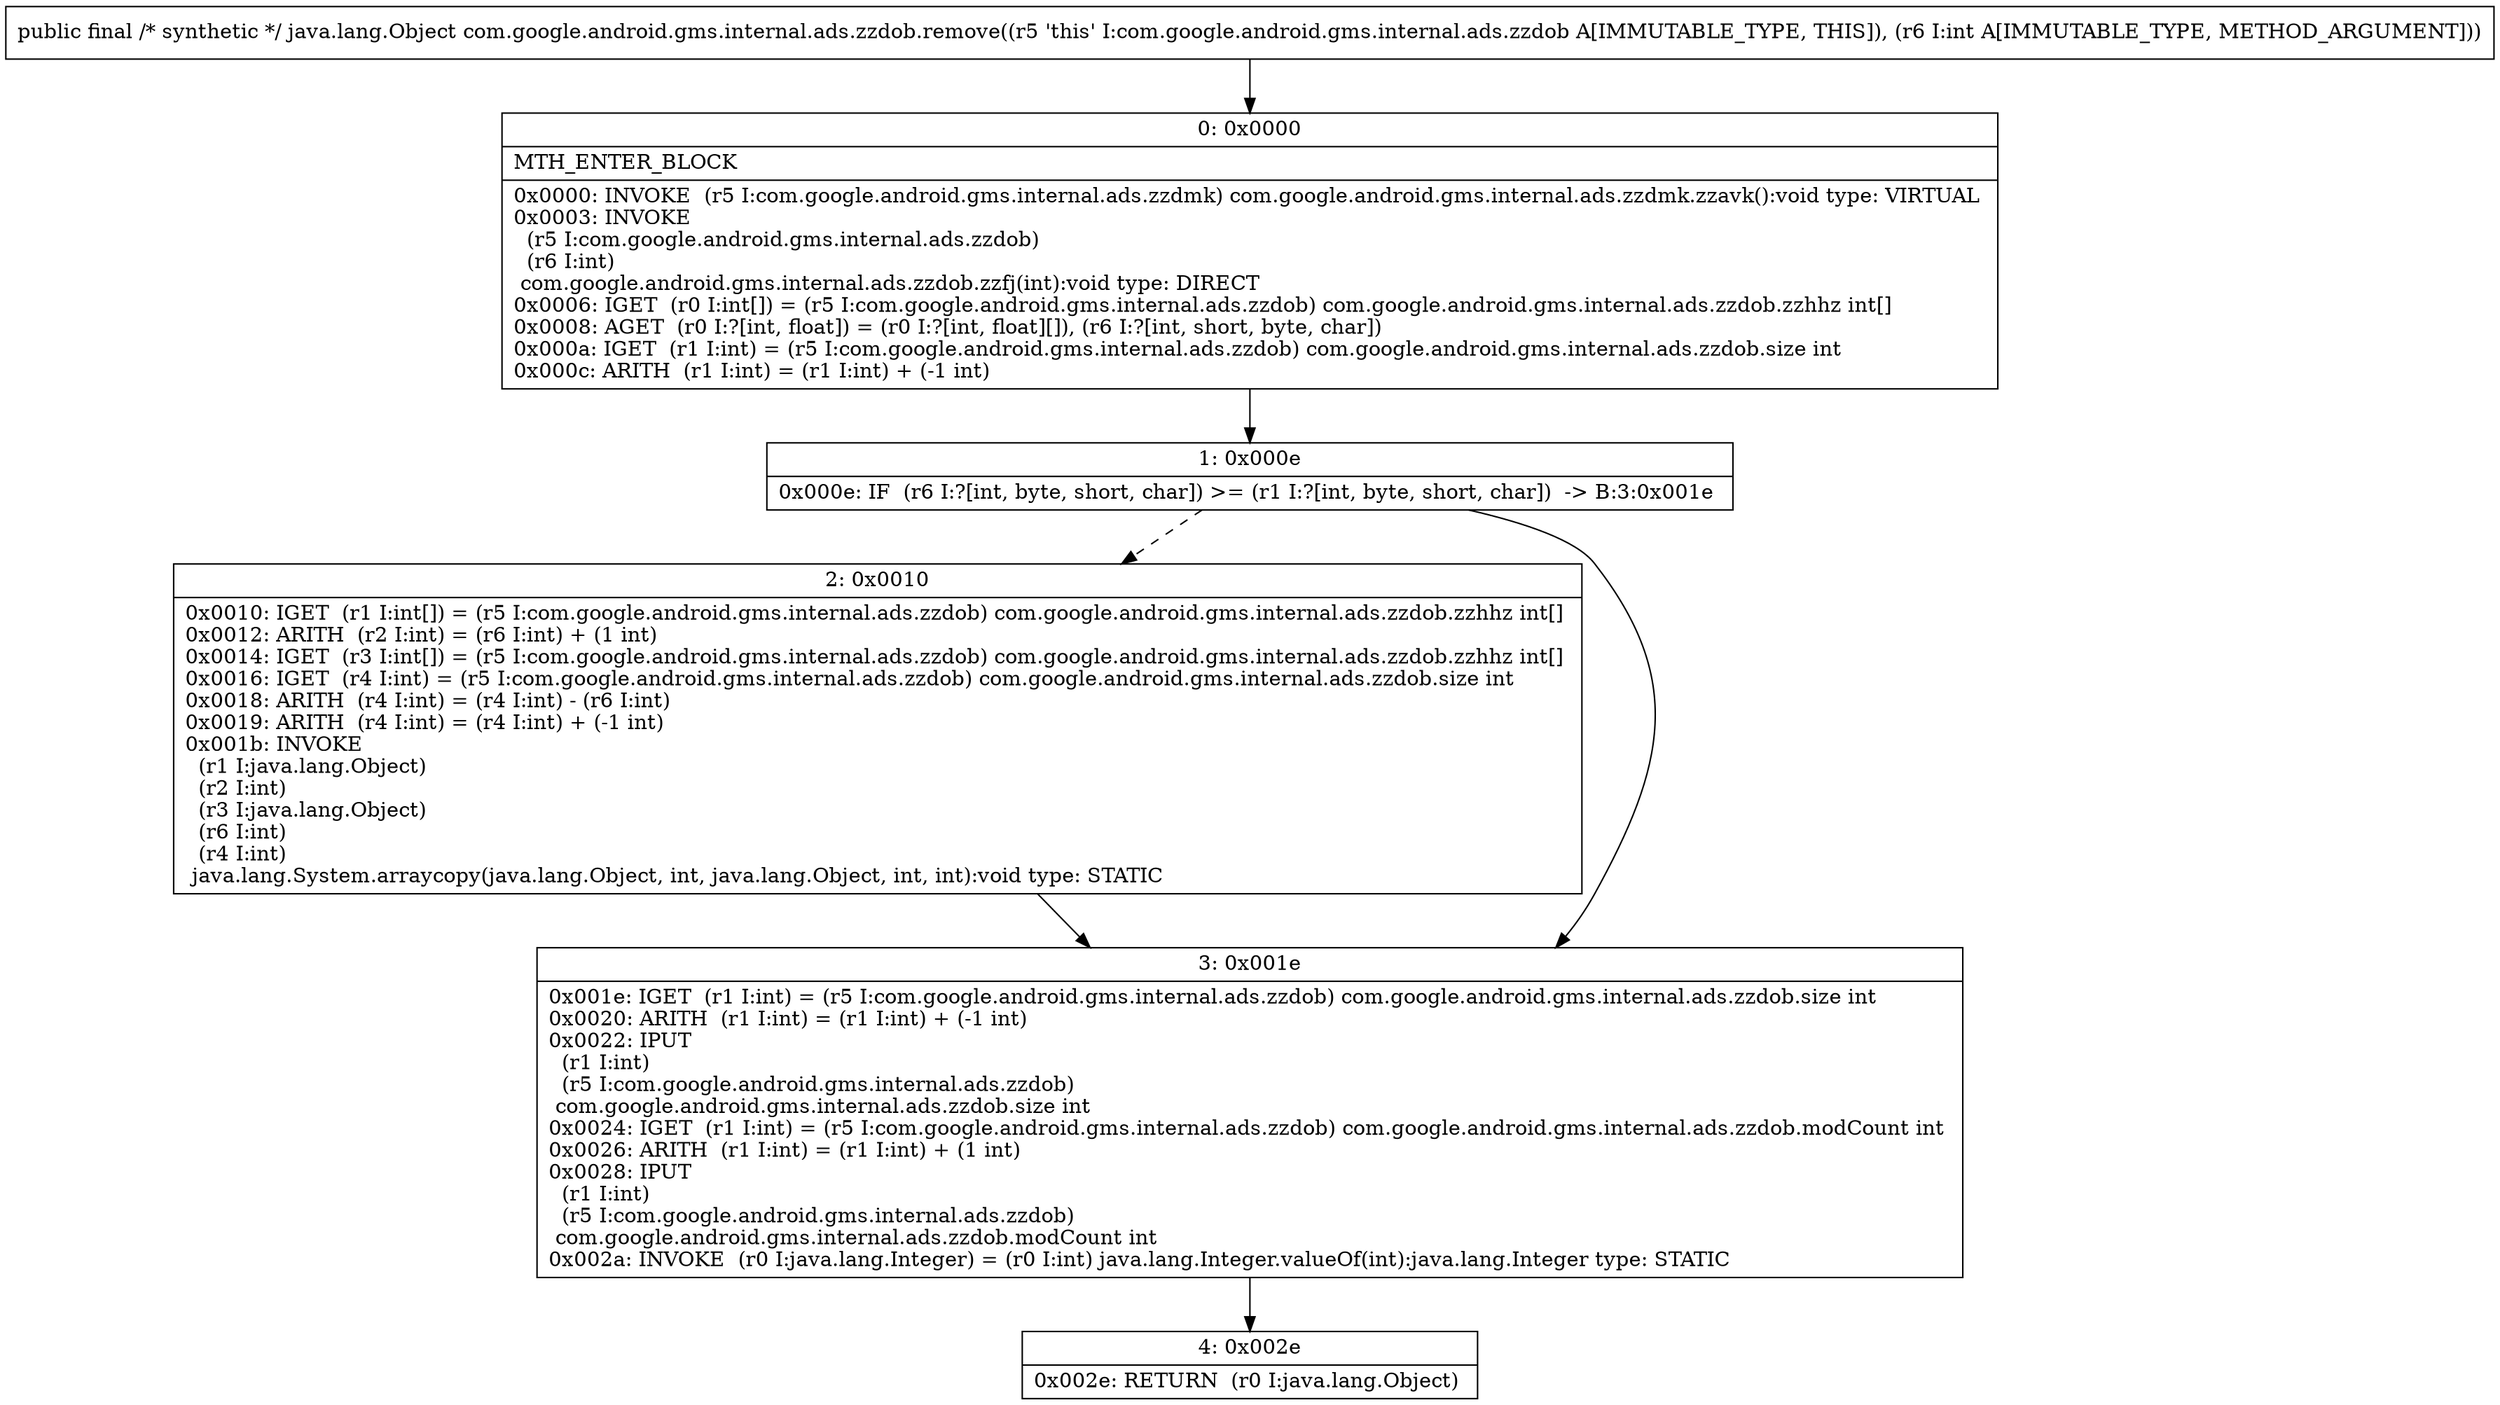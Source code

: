 digraph "CFG forcom.google.android.gms.internal.ads.zzdob.remove(I)Ljava\/lang\/Object;" {
Node_0 [shape=record,label="{0\:\ 0x0000|MTH_ENTER_BLOCK\l|0x0000: INVOKE  (r5 I:com.google.android.gms.internal.ads.zzdmk) com.google.android.gms.internal.ads.zzdmk.zzavk():void type: VIRTUAL \l0x0003: INVOKE  \l  (r5 I:com.google.android.gms.internal.ads.zzdob)\l  (r6 I:int)\l com.google.android.gms.internal.ads.zzdob.zzfj(int):void type: DIRECT \l0x0006: IGET  (r0 I:int[]) = (r5 I:com.google.android.gms.internal.ads.zzdob) com.google.android.gms.internal.ads.zzdob.zzhhz int[] \l0x0008: AGET  (r0 I:?[int, float]) = (r0 I:?[int, float][]), (r6 I:?[int, short, byte, char]) \l0x000a: IGET  (r1 I:int) = (r5 I:com.google.android.gms.internal.ads.zzdob) com.google.android.gms.internal.ads.zzdob.size int \l0x000c: ARITH  (r1 I:int) = (r1 I:int) + (\-1 int) \l}"];
Node_1 [shape=record,label="{1\:\ 0x000e|0x000e: IF  (r6 I:?[int, byte, short, char]) \>= (r1 I:?[int, byte, short, char])  \-\> B:3:0x001e \l}"];
Node_2 [shape=record,label="{2\:\ 0x0010|0x0010: IGET  (r1 I:int[]) = (r5 I:com.google.android.gms.internal.ads.zzdob) com.google.android.gms.internal.ads.zzdob.zzhhz int[] \l0x0012: ARITH  (r2 I:int) = (r6 I:int) + (1 int) \l0x0014: IGET  (r3 I:int[]) = (r5 I:com.google.android.gms.internal.ads.zzdob) com.google.android.gms.internal.ads.zzdob.zzhhz int[] \l0x0016: IGET  (r4 I:int) = (r5 I:com.google.android.gms.internal.ads.zzdob) com.google.android.gms.internal.ads.zzdob.size int \l0x0018: ARITH  (r4 I:int) = (r4 I:int) \- (r6 I:int) \l0x0019: ARITH  (r4 I:int) = (r4 I:int) + (\-1 int) \l0x001b: INVOKE  \l  (r1 I:java.lang.Object)\l  (r2 I:int)\l  (r3 I:java.lang.Object)\l  (r6 I:int)\l  (r4 I:int)\l java.lang.System.arraycopy(java.lang.Object, int, java.lang.Object, int, int):void type: STATIC \l}"];
Node_3 [shape=record,label="{3\:\ 0x001e|0x001e: IGET  (r1 I:int) = (r5 I:com.google.android.gms.internal.ads.zzdob) com.google.android.gms.internal.ads.zzdob.size int \l0x0020: ARITH  (r1 I:int) = (r1 I:int) + (\-1 int) \l0x0022: IPUT  \l  (r1 I:int)\l  (r5 I:com.google.android.gms.internal.ads.zzdob)\l com.google.android.gms.internal.ads.zzdob.size int \l0x0024: IGET  (r1 I:int) = (r5 I:com.google.android.gms.internal.ads.zzdob) com.google.android.gms.internal.ads.zzdob.modCount int \l0x0026: ARITH  (r1 I:int) = (r1 I:int) + (1 int) \l0x0028: IPUT  \l  (r1 I:int)\l  (r5 I:com.google.android.gms.internal.ads.zzdob)\l com.google.android.gms.internal.ads.zzdob.modCount int \l0x002a: INVOKE  (r0 I:java.lang.Integer) = (r0 I:int) java.lang.Integer.valueOf(int):java.lang.Integer type: STATIC \l}"];
Node_4 [shape=record,label="{4\:\ 0x002e|0x002e: RETURN  (r0 I:java.lang.Object) \l}"];
MethodNode[shape=record,label="{public final \/* synthetic *\/ java.lang.Object com.google.android.gms.internal.ads.zzdob.remove((r5 'this' I:com.google.android.gms.internal.ads.zzdob A[IMMUTABLE_TYPE, THIS]), (r6 I:int A[IMMUTABLE_TYPE, METHOD_ARGUMENT])) }"];
MethodNode -> Node_0;
Node_0 -> Node_1;
Node_1 -> Node_2[style=dashed];
Node_1 -> Node_3;
Node_2 -> Node_3;
Node_3 -> Node_4;
}

